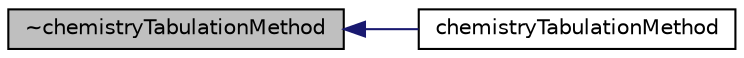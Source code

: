 digraph "~chemistryTabulationMethod"
{
  bgcolor="transparent";
  edge [fontname="Helvetica",fontsize="10",labelfontname="Helvetica",labelfontsize="10"];
  node [fontname="Helvetica",fontsize="10",shape=record];
  rankdir="LR";
  Node4 [label="~chemistryTabulationMethod",height=0.2,width=0.4,color="black", fillcolor="grey75", style="filled", fontcolor="black"];
  Node4 -> Node5 [dir="back",color="midnightblue",fontsize="10",style="solid",fontname="Helvetica"];
  Node5 [label="chemistryTabulationMethod",height=0.2,width=0.4,color="black",URL="$a31113.html#a3c4b7af45adfe210ddcf69280e462fd6",tooltip="Construct from components. "];
}
